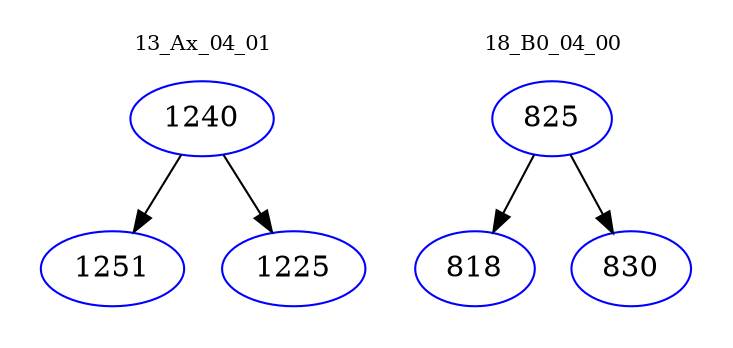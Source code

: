 digraph{
subgraph cluster_0 {
color = white
label = "13_Ax_04_01";
fontsize=10;
T0_1240 [label="1240", color="blue"]
T0_1240 -> T0_1251 [color="black"]
T0_1251 [label="1251", color="blue"]
T0_1240 -> T0_1225 [color="black"]
T0_1225 [label="1225", color="blue"]
}
subgraph cluster_1 {
color = white
label = "18_B0_04_00";
fontsize=10;
T1_825 [label="825", color="blue"]
T1_825 -> T1_818 [color="black"]
T1_818 [label="818", color="blue"]
T1_825 -> T1_830 [color="black"]
T1_830 [label="830", color="blue"]
}
}
